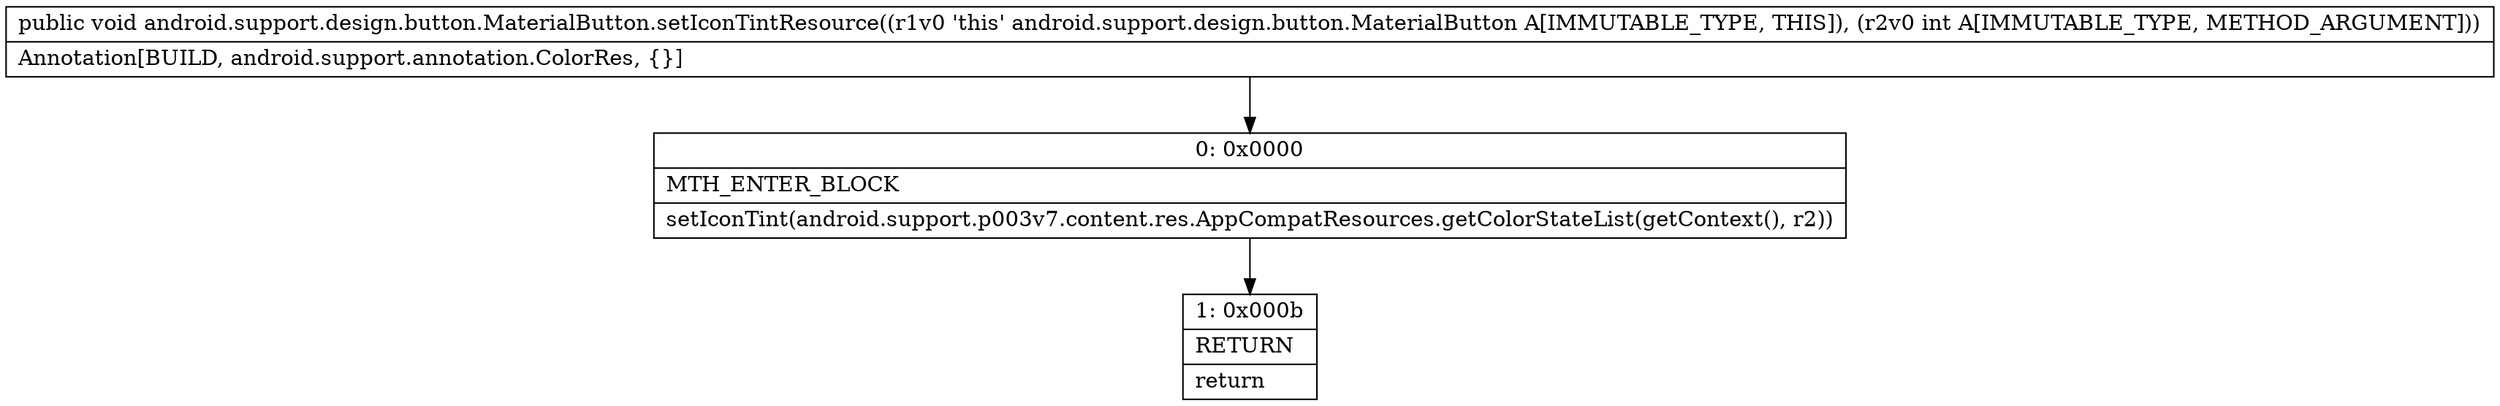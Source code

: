 digraph "CFG forandroid.support.design.button.MaterialButton.setIconTintResource(I)V" {
Node_0 [shape=record,label="{0\:\ 0x0000|MTH_ENTER_BLOCK\l|setIconTint(android.support.p003v7.content.res.AppCompatResources.getColorStateList(getContext(), r2))\l}"];
Node_1 [shape=record,label="{1\:\ 0x000b|RETURN\l|return\l}"];
MethodNode[shape=record,label="{public void android.support.design.button.MaterialButton.setIconTintResource((r1v0 'this' android.support.design.button.MaterialButton A[IMMUTABLE_TYPE, THIS]), (r2v0 int A[IMMUTABLE_TYPE, METHOD_ARGUMENT]))  | Annotation[BUILD, android.support.annotation.ColorRes, \{\}]\l}"];
MethodNode -> Node_0;
Node_0 -> Node_1;
}

